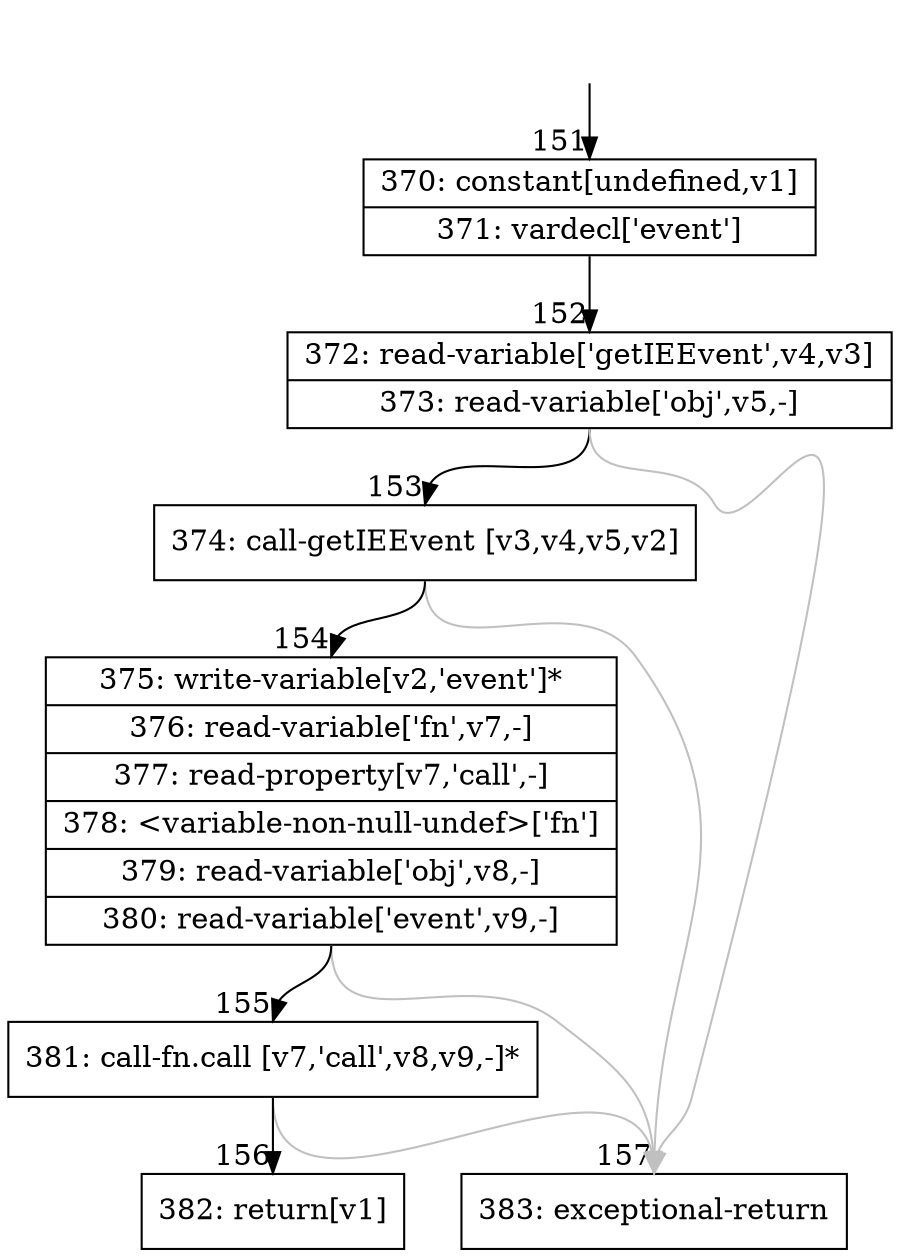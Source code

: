 digraph {
rankdir="TD"
BB_entry17[shape=none,label=""];
BB_entry17 -> BB151 [tailport=s, headport=n, headlabel="    151"]
BB151 [shape=record label="{370: constant[undefined,v1]|371: vardecl['event']}" ] 
BB151 -> BB152 [tailport=s, headport=n, headlabel="      152"]
BB152 [shape=record label="{372: read-variable['getIEEvent',v4,v3]|373: read-variable['obj',v5,-]}" ] 
BB152 -> BB153 [tailport=s, headport=n, headlabel="      153"]
BB152 -> BB157 [tailport=s, headport=n, color=gray, headlabel="      157"]
BB153 [shape=record label="{374: call-getIEEvent [v3,v4,v5,v2]}" ] 
BB153 -> BB154 [tailport=s, headport=n, headlabel="      154"]
BB153 -> BB157 [tailport=s, headport=n, color=gray]
BB154 [shape=record label="{375: write-variable[v2,'event']*|376: read-variable['fn',v7,-]|377: read-property[v7,'call',-]|378: \<variable-non-null-undef\>['fn']|379: read-variable['obj',v8,-]|380: read-variable['event',v9,-]}" ] 
BB154 -> BB155 [tailport=s, headport=n, headlabel="      155"]
BB154 -> BB157 [tailport=s, headport=n, color=gray]
BB155 [shape=record label="{381: call-fn.call [v7,'call',v8,v9,-]*}" ] 
BB155 -> BB156 [tailport=s, headport=n, headlabel="      156"]
BB155 -> BB157 [tailport=s, headport=n, color=gray]
BB156 [shape=record label="{382: return[v1]}" ] 
BB157 [shape=record label="{383: exceptional-return}" ] 
//#$~ 188
}
